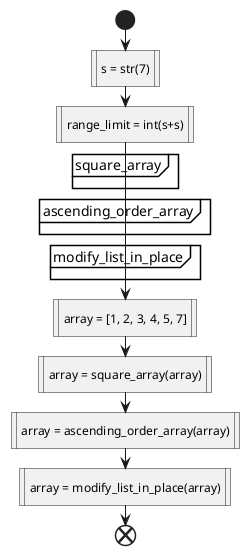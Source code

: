@startuml reto 2
  start
    :s = str(7)|
    :range_limit = int(s+s)|

    partition square_array{
    }

    partition ascending_order_array{
    }

    partition modify_list_in_place{
    }

    :array = [1, 2, 3, 4, 5, 7]|
  
    :array = square_array(array)|
    :array = ascending_order_array(array)|
    :array = modify_list_in_place(array)|
  end
@enduml